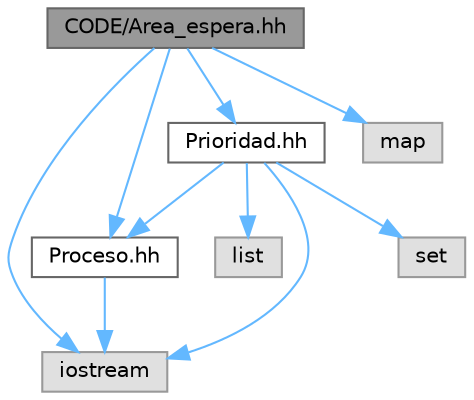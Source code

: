 digraph "CODE/Area_espera.hh"
{
 // LATEX_PDF_SIZE
  bgcolor="transparent";
  edge [fontname=Helvetica,fontsize=10,labelfontname=Helvetica,labelfontsize=10];
  node [fontname=Helvetica,fontsize=10,shape=box,height=0.2,width=0.4];
  Node1 [id="Node000001",label="CODE/Area_espera.hh",height=0.2,width=0.4,color="gray40", fillcolor="grey60", style="filled", fontcolor="black",tooltip="Especificación de la clase Area_Espera."];
  Node1 -> Node2 [id="edge10_Node000001_Node000002",color="steelblue1",style="solid",tooltip=" "];
  Node2 [id="Node000002",label="Proceso.hh",height=0.2,width=0.4,color="grey40", fillcolor="white", style="filled",URL="$Proceso_8hh.html",tooltip="Especificación de la clase Proceso."];
  Node2 -> Node3 [id="edge11_Node000002_Node000003",color="steelblue1",style="solid",tooltip=" "];
  Node3 [id="Node000003",label="iostream",height=0.2,width=0.4,color="grey60", fillcolor="#E0E0E0", style="filled",tooltip=" "];
  Node1 -> Node4 [id="edge12_Node000001_Node000004",color="steelblue1",style="solid",tooltip=" "];
  Node4 [id="Node000004",label="Prioridad.hh",height=0.2,width=0.4,color="grey40", fillcolor="white", style="filled",URL="$Prioridad_8hh.html",tooltip="Especificación de la clase Prioridad."];
  Node4 -> Node2 [id="edge13_Node000004_Node000002",color="steelblue1",style="solid",tooltip=" "];
  Node4 -> Node3 [id="edge14_Node000004_Node000003",color="steelblue1",style="solid",tooltip=" "];
  Node4 -> Node5 [id="edge15_Node000004_Node000005",color="steelblue1",style="solid",tooltip=" "];
  Node5 [id="Node000005",label="set",height=0.2,width=0.4,color="grey60", fillcolor="#E0E0E0", style="filled",tooltip=" "];
  Node4 -> Node6 [id="edge16_Node000004_Node000006",color="steelblue1",style="solid",tooltip=" "];
  Node6 [id="Node000006",label="list",height=0.2,width=0.4,color="grey60", fillcolor="#E0E0E0", style="filled",tooltip=" "];
  Node1 -> Node3 [id="edge17_Node000001_Node000003",color="steelblue1",style="solid",tooltip=" "];
  Node1 -> Node7 [id="edge18_Node000001_Node000007",color="steelblue1",style="solid",tooltip=" "];
  Node7 [id="Node000007",label="map",height=0.2,width=0.4,color="grey60", fillcolor="#E0E0E0", style="filled",tooltip=" "];
}
